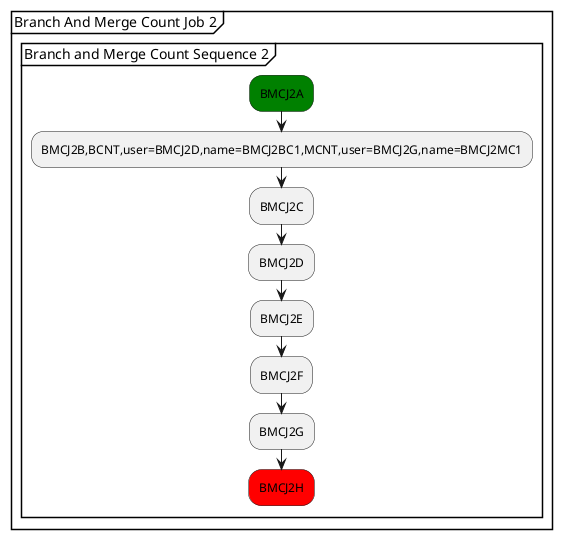 
@startuml 
partition "Branch And Merge Count Job 2" {
  group "Branch and Merge Count Sequence 2"
      #green:BMCJ2A;
      :BMCJ2B,BCNT,user=BMCJ2D,name=BMCJ2BC1,MCNT,user=BMCJ2G,name=BMCJ2MC1;
      :BMCJ2C;
      :BMCJ2D;
      :BMCJ2E;
      :BMCJ2F;
      :BMCJ2G;
      #red:BMCJ2H;
  end group
}
@enduml